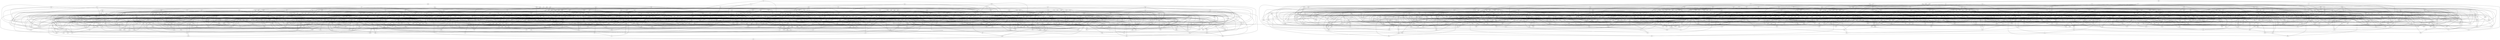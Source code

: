 graph G {
  rjq -- mkj
  rjq -- bbr
  rjq -- xrh
  rjq -- mnn
  zch -- zvf
  zch -- pnk
  zch -- bbk
  zch -- njb
  jms -- vhm
  jms -- gdp
  jms -- jxq
  jms -- tmj
  qkz -- qpl
  qkz -- rlb
  qkz -- rfv
  lnl -- knh
  lnl -- nls
  hlb -- tfj
  hlb -- qpl
  hlb -- mvk
  hlb -- bkq
  tnh -- gvl
  fdq -- xrc
  fdq -- shj
  qpm -- rsr
  vqs -- tbh
  vqs -- stv
  szl -- qlx
  szl -- pll
  ptp -- dpq
  ptp -- tln
  ptp -- mmm
  nvf -- xtg
  nvf -- qmj
  nvf -- tvr
  nvf -- hkd
  nvf -- cdv
  lfd -- pbv
  lfd -- rbs
  lfd -- nvb
  ltj -- szt
  ltj -- ckq
  ltj -- klt
  ltj -- ffn
  bzl -- ptt
  bzl -- nvr
  bfj -- mzh
  nvx -- tnk
  nvx -- cnl
  nvx -- bps
  sqr -- hqn
  sqr -- zbl
  sqr -- bzl
  sqr -- rbf
  cnl -- mgp
  grm -- dts
  grm -- bnb
  grm -- kht
  grm -- jdd
  sjv -- rbf
  rvn -- lcn
  rvn -- rfc
  hxb -- snf
  hxb -- plx
  jjr -- jln
  jjr -- lqz
  jjr -- ppl
  jjr -- sss
  mkz -- bvx
  mkz -- ccc
  bqq -- dkq
  bqq -- cjn
  bqq -- gzt
  bqq -- pgv
  bnm -- jxq
  bnm -- skm
  bnm -- bbb
  vxc -- jfc
  vxc -- zqn
  vxc -- rcz
  vxc -- pzt
  drc -- zdh
  drc -- dts
  drc -- fxj
  drc -- fxr
  drc -- cqz
  drc -- sft
  drc -- lxn
  drc -- szb
  drc -- dtd
  klk -- lpl
  klk -- glz
  skk -- rnc
  skk -- vgf
  bfh -- vlz
  bfh -- knk
  bfh -- zmp
  bfh -- fvl
  bfh -- jtn
  bfh -- cts
  fjd -- fzv
  fjd -- hgx
  fjd -- rtz
  vmk -- jlg
  vmk -- bgk
  vmk -- zbq
  qbj -- czz
  dmh -- mfn
  dmh -- lvn
  lpj -- zbx
  lpj -- sbp
  czf -- jqr
  czf -- dbg
  czf -- nbg
  cfc -- zbx
  cfc -- lpj
  cfc -- ftd
  tdp -- zgk
  tdp -- knt
  tdp -- spm
  ffh -- qhx
  ffh -- rbs
  ztk -- drm
  ztk -- kpr
  fvh -- nhb
  fvh -- vdh
  kdp -- nhs
  kdp -- lnm
  kdp -- sfd
  kdp -- kkk
  sfq -- zps
  sfq -- plq
  sfq -- hhz
  lms -- cvt
  lms -- rqh
  qzf -- mrp
  qzf -- jht
  qzf -- hjc
  prc -- cpb
  prc -- bcp
  qqk -- dts
  qqk -- gdx
  qqk -- qpg
  qqk -- bsk
  gfg -- ckk
  gfg -- hhp
  skm -- vnr
  skm -- qpg
  nhr -- glx
  nhr -- ptm
  fhp -- lrb
  fhp -- bvf
  tfk -- mnh
  tfk -- xms
  tfk -- zps
  tfk -- qhh
  mnh -- lcs
  khq -- szs
  khq -- qdj
  sgf -- dng
  gsl -- rzn
  gsl -- bkr
  gsl -- qhf
  hcf -- nvb
  rzz -- vgt
  rzz -- rfv
  rzz -- vvl
  qsd -- dxd
  qsd -- kqq
  qsd -- nch
  bqr -- mpc
  kdx -- gpc
  kdx -- bhc
  kdx -- pbv
  kdx -- bnt
  kdx -- zpq
  kdx -- qkz
  bjg -- sjv
  bjg -- dtn
  bjg -- vnr
  bjg -- kjg
  nfv -- jjl
  nfv -- kpd
  nfv -- xlj
  nfv -- csb
  dfh -- ggt
  shq -- clg
  shq -- pkr
  shq -- bxg
  zdc -- cll
  zdc -- fgz
  zdc -- vmq
  zdc -- bjl
  nzj -- nqp
  nzj -- cvb
  nzj -- crs
  nzj -- vrt
  nzj -- mjc
  qbt -- flj
  qbt -- fzg
  qbt -- xkb
  nnb -- xgn
  ddl -- czx
  ddl -- zpx
  njb -- kcv
  njb -- smm
  njb -- hck
  sgd -- llv
  sgd -- qrt
  sgd -- lkj
  sgd -- xgt
  nzm -- rfm
  nzm -- xgt
  nzm -- pcp
  kth -- zqj
  kth -- prp
  kth -- cpl
  kth -- tqv
  vfc -- rrk
  vfc -- fsd
  vfc -- bmb
  rxb -- kkm
  ftm -- lfd
  ftm -- rpk
  ftm -- prj
  ftm -- glh
  qjs -- njc
  qjs -- khq
  qjs -- ftf
  qjs -- ckr
  vjq -- cvk
  hqq -- krf
  hqq -- jng
  hqq -- frb
  hqq -- qmf
  mbs -- glq
  spl -- cxh
  spl -- fvh
  cxb -- jln
  cxb -- xds
  cxb -- rns
  cxb -- qdd
  cxb -- plr
  cph -- hcf
  kdc -- tdr
  kdc -- mfh
  kdc -- nrr
  fsd -- lvm
  fsd -- gdg
  nvj -- lhz
  nvj -- qsd
  nvj -- hcz
  nvj -- tnz
  sfz -- kzl
  sfz -- xgb
  sfz -- bbk
  sfz -- vjq
  sfz -- tfj
  sfz -- tsv
  fkt -- lgp
  fkt -- xcd
  fkt -- pjs
  nkr -- zpx
  nkr -- lnm
  drh -- dtn
  zzd -- lbc
  zzd -- skv
  zzd -- xzd
  zzd -- lgh
  zzd -- gtf
  zzd -- zgk
  rvv -- vhl
  rvv -- ljb
  mtl -- jdt
  mtl -- znn
  mtl -- qcg
  mtl -- lzm
  cth -- dkq
  // cth -- xxk
  cth -- dfs
  qhd -- fgx
  qhd -- hpn
  gdm -- jjm
  gdm -- ljz
  zqp -- xgn
  zqp -- vrt
  zqp -- pxn
  ktz -- shj
  ktz -- fxr
  kcq -- pbk
  kcq -- ffj
  kcq -- jbf
  kcq -- ctm
  cxj -- pjt
  cxj -- ksh
  cxj -- ckx
  crp -- vnc
  hzz -- fll
  hzz -- hcf
  hzz -- fds
  hzz -- qbs
  tnk -- rxk
  pcc -- nmq
  pcc -- kzp
  pcc -- lfs
  pcc -- lfj
  pcc -- mfh
  bjt -- nbb
  bjt -- fbl
  zcj -- mzh
  zcj -- pkk
  zcj -- lnl
  zcj -- ffh
  bnr -- cfc
  bnr -- glx
  bnr -- hbt
  zgk -- ckk
  zgk -- cbz
  xlc -- cjn
  xlc -- jkz
  xlc -- kxs
  mxp -- qmj
  mxp -- kgc
  hvl -- vgt
  nqp -- lvm
  nqp -- hqx
  hqr -- ktb
  jtr -- ktx
  jtr -- xbm
  rsg -- bnh
  rsg -- tnh
  rsg -- hnd
  hsj -- fpf
  hsj -- fkt
  hsj -- cjr
  hsj -- ghj
  hsj -- ktj
  frt -- hxm
  frt -- jtj
  clr -- ctx
  clr -- ssr
  clr -- sjd
  clr -- bnx
  clr -- jcc
  slf -- llg
  slf -- bzn
  slf -- bxs
  slf -- fdm
  slf -- kfk
  ptr -- ljp
  ptr -- qhg
  ptr -- cjn
  ptr -- cth
  ptr -- fdm
  rpr -- czz
  rpr -- rfc
  hzc -- rcz
  qhx -- zcn
  qhx -- czz
  sxf -- ctm
  fmj -- xvc
  gnq -- vcc
  gnq -- cps
  gnq -- nzk
  gnq -- ftx
  gzt -- mcb
  gzt -- bdr
  qnf -- pqv
  qnf -- rqd
  gbk -- zgj
  jbx -- scs
  jbx -- jph
  jbx -- mgf
  jbx -- xkl
  kkk -- ctx
  kkk -- sjq
  rkv -- fdr
  zqt -- rvh
  qgr -- xzx
  qgr -- nzm
  qgr -- fxn
  frs -- khq
  frs -- ptj
  frs -- jrv
  frs -- flx
  klt -- nkb
  klt -- bmg
  vjt -- vfc
  vjt -- rtv
  tqq -- vdj
  mgb -- qqj
  jnn -- kcr
  jnn -- sfn
  jnn -- cgc
  jnn -- lvz
  ngl -- hhl
  jdd -- mrk
  qvd -- skk
  qvd -- sdj
  qvd -- xrs
  qvd -- zdr
  jng -- rpf
  jng -- vgt
  qkn -- gjt
  qkn -- hvc
  gnh -- djj
  gnh -- mnc
  gnh -- bgg
  ftf -- klk
  ftf -- prc
  ftf -- qdb
  zrj -- znn
  zrj -- zmp
  jsl -- jcc
  jsl -- nsf
  jsl -- nsx
  jsl -- jnm
  fbh -- ksl
  fbh -- rqm
  fbh -- mjx
  fbh -- nsn
  ctv -- cfj
  ctv -- tml
  ctv -- brv
  ctv -- nbr
  ctv -- cts
  rqh -- txz
  rqh -- dkv
  rqh -- tpj
  kht -- gsz
  kht -- jxg
  kht -- rsf
  xdt -- nhk
  mpv -- mdg
  mpv -- znn
  mpv -- rkv
  gdj -- kxs
  pmm -- vqd
  pmm -- zxd
  pmm -- fdq
  pmm -- mxp
  zlq -- svt
  zlq -- vjb
  zlq -- mlp
  zlq -- csm
  mql -- htv
  mql -- ggm
  jph -- rqz
  jph -- rll
  kch -- kmx
  kch -- drm
  kch -- jtj
  kch -- lvn
  rsf -- rdd
  thk -- rxx
  thk -- hvg
  thk -- fcs
  vnz -- hmm
  vnz -- pgv
  ftd -- bzz
  pfb -- xbm
  pfb -- jlz
  pfb -- trh
  sfr -- khg
  sfr -- qhf
  cks -- lkj
  cks -- tvb
  cks -- trv
  kng -- qsm
  kng -- hxb
  kng -- ctk
  kng -- vfb
  kng -- bcd
  kng -- tvf
  bzt -- drj
  bzt -- hls
  bzt -- gvx
  sjd -- tcx
  rzn -- mcr
  rzn -- vhm
  vcp -- kmx
  vcp -- vhk
  vcp -- nvp
  vcp -- lvn
  vcp -- ltl
  lfl -- mrk
  lfl -- mlh
  lfl -- fsd
  lfl -- vqm
  lfb -- tfp
  lfb -- hxm
  lfb -- tpr
  lfb -- gdp
  hqx -- sjf
  nzk -- nbr
  nzk -- vhl
  nxq -- nbb
  vrn -- hvx
  vrn -- mbs
  pbq -- vlj
  pbq -- qqj
  szs -- pgv
  szs -- vgv
  szs -- cgq
  drg -- sxq
  drg -- zrj
  drg -- bxs
  spr -- vcb
  spr -- ztk
  lnk -- nkz
  vfh -- bvm
  vfh -- clc
  vfh -- nfj
  vfh -- lms
  lkf -- tkb
  tqp -- vqd
  tqp -- knh
  tqp -- pbp
  tqp -- lbc
  snn -- gfx
  snn -- rkd
  snn -- vxq
  sfn -- zxx
  mfj -- vpc
  mfj -- qlk
  mfj -- mcm
  hnd -- pxb
  hnd -- rfm
  hnd -- lng
  hnd -- sbz
  ghn -- scf
  vnx -- vpc
  vnx -- zmk
  tsp -- pvg
  tsp -- scf
  tsp -- ztj
  tsp -- csb
  fxz -- tqq
  fxz -- jdt
  kcs -- bdr
  prm -- mcb
  prm -- zgb
  prm -- dpn
  prm -- fmk
  prm -- zxt
  vqt -- bvm
  vqt -- bnf
  vqt -- fdq
  vqt -- vqd
  hvz -- mqf
  hvz -- qcl
  gpl -- plq
  gpl -- jnk
  gpl -- gmv
  gpl -- bgg
  fdp -- txz
  fdp -- cft
  fdp -- kht
  vrv -- cvx
  vrv -- rsg
  vrv -- sjg
  bnx -- qzf
  bnx -- dbh
  bns -- zxr
  bns -- sfp
  bns -- kkm
  bns -- jms
  hkq -- spl
  hkq -- mrq
  hkq -- mxc
  hkq -- tqt
  xss -- zsd
  xss -- pvg
  xss -- hzt
  xss -- xcd
  sbs -- jln
  sbs -- fcn
  sbs -- cft
  gkx -- lrd
  nhl -- fml
  cvc -- lxj
  bzp -- knk
  bzp -- fzg
  bzp -- tvf
  rsr -- fzr
  rsr -- spr
  ccb -- lzr
  ccb -- nsn
  xrc -- zxr
  xrc -- pmk
  fpf -- qlv
  fpf -- glz
  fpf -- vkr
  nrg -- cnb
  nrg -- ghk
  nrg -- glz
  nrg -- rnp
  nrg -- rnt
  szx -- rxk
  szx -- jgl
  szx -- fvh
  jgq -- drx
  jgq -- rll
  jgq -- zsd
  vll -- shv
  vll -- ggm
  vll -- pvn
  vll -- lnx
  kdq -- rkq
  kdq -- drh
  kdq -- zrp
  kdq -- xrh
  kdq -- mmh
  ztq -- ccc
  ztq -- jkr
  gcg -- fqq
  gcg -- bqm
  gcg -- nfz
  gcg -- mdk
  nzd -- hft
  nzd -- gxl
  nzd -- hjc
  lvk -- hqh
  lvk -- mss
  htk -- zjk
  htk -- qzx
  htk -- vqd
  htk -- fxj
  lnn -- rxf
  lnn -- bsp
  lnn -- zvp
  pmk -- mgt
  pmk -- bbm
  fxf -- tnf
  fxf -- fhp
  fxf -- vts
  fxf -- gqb
  vhl -- ztz
  vhl -- dlp
  vhl -- pgt
  jgn -- lzt
  jgn -- ckk
  jgn -- zjg
  pkg -- ztk
  pkg -- ttf
  pkg -- hpz
  pkg -- ffl
  pqs -- mvf
  pqs -- rdt
  pqs -- dmt
  pqs -- gbg
  rqm -- cpx
  lrd -- pcp
  lrd -- lbc
  lrd -- nbb
  lrd -- qft
  vkr -- lrt
  vkr -- pzb
  mrb -- gvl
  mrb -- sjf
  mrb -- gvc
  jtt -- tzh
  jtt -- jht
  jtt -- jtn
  jtt -- gxl
  vvs -- xkv
  vvs -- vgf
  vvs -- pzt
  xvf -- svn
  xvf -- rkq
  xvf -- bsk
  xvf -- rpr
  nff -- cpb
  nff -- hqh
  cxc -- mqv
  cxc -- kxc
  cxc -- drk
  cxc -- cpx
  cxc -- szq
  zgb -- lcv
  smk -- zxx
  smk -- hql
  krs -- hhc
  krs -- dzk
  krs -- hhf
  krs -- cvt
  jxf -- mrq
  jxf -- xlc
  jxf -- lnx
  jxf -- lzk
  dnp -- hfl
  dnp -- dkq
  dnp -- rll
  dnp -- znn
  dnl -- hbc
  xlb -- fdz
  jgz -- mcm
  vrc -- tmj
  vrc -- dtd
  vrc -- txz
  vrc -- trj
  ccc -- jnk
  xmm -- bqr
  xmm -- dzp
  kfr -- bfj
  kfr -- cxk
  kfr -- vts
  ltv -- sgf
  psj -- bqr
  psj -- zdj
  jcb -- rpx
  xxk -- kcr
  rgj -- clg
  rgj -- knn
  rtk -- qdr
  rtk -- ckq
  rtk -- plr
  rtk -- rxx
  ldr -- ghl
  ldr -- ldq
  ldr -- ktx
  jjl -- cjn
  jjl -- ztz
  jjl -- vjb
  xkq -- pqv
  xkq -- lfz
  xkq -- nqf
  xkq -- jnt
  dhq -- bfz
  dhq -- vjq
  dhq -- sfr
  jbf -- svp
  cxn -- cbv
  cxn -- fvt
  cxn -- krf
  tqn -- vhd
  tqn -- jbh
  tqn -- mbp
  tqn -- tfj
  tqn -- vrn
  cnb -- zng
  cnb -- xvc
  cnb -- jkm
  cnb -- sjb
  tkr -- bcv
  xbm -- hvc
  dsg -- hqx
  dsg -- pxb
  dsg -- frt
  dsg -- vlr
  ctd -- bzz
  mpr -- djj
  mpr -- hvc
  jjz -- jqs
  tgb -- rtv
  tgb -- dzt
  tgb -- gvc
  tgb -- kvn
  tgb -- blj
  tvj -- bnb
  tvj -- drh
  tvj -- mgt
  tvj -- mlh
  blc -- qkv
  blc -- zjg
  blc -- nvr
  blc -- xxx
  prj -- ffl
  prj -- lvl
  prj -- txv
  hnf -- mnh
  hnf -- fdm
  hnf -- xsj
  pzg -- drm
  dtd -- gxk
  dtd -- hcd
  rqr -- lkl
  rqr -- mms
  rqr -- btp
  ssv -- fcs
  ssv -- rfm
  frb -- lpk
  frb -- nkf
  frb -- llr
  kkr -- mzr
  kkr -- fbl
  kkr -- hzf
  kkr -- nfq
  vsb -- fxr
  vsb -- ksk
  vsb -- txs
  vsb -- nkk
  vzt -- ncv
  vzt -- tql
  vzt -- mhk
  vzt -- ldq
  vzt -- pgt
  vzt -- svt
  smm -- ngg
  smm -- zxr
  bdr -- zgj
  ddg -- hgx
  ddg -- lpl
  fvj -- zjk
  fvj -- fqk
  fvj -- xjr
  fvj -- rzn
  jsx -- nrj
  jsx -- zqt
  jsx -- qlx
  jsx -- gsf
  pnb -- jkz
  pnb -- rhb
  pnb -- vlb
  pnb -- vpz
  gtt -- plv
  dzt -- dss
  jvh -- nvp
  jvh -- fcs
  jvh -- dns
  jht -- mvz
  jht -- bsp
  fsz -- vks
  fsz -- lcz
  fsz -- jbs
  fsz -- zjk
  src -- gsz
  tfq -- pll
  xjk -- cvk
  nsf -- jtr
  nsf -- vmq
  nsf -- sbp
  lbj -- tgc
  kkd -- bxg
  tks -- vgf
  qlk -- plx
  qlk -- brv
  cgc -- htl
  cgc -- rcz
  zbq -- xch
  zbq -- fzv
  zbq -- sjd
  kcv -- rcg
  kbh -- qnp
  kbh -- vjg
  kbh -- mzg
  kbh -- srl
  bff -- rgp
  bff -- gvl
  bff -- qzd
  bff -- hrh
  bhg -- nbb
  xdv -- sfd
  xdv -- rrv
  xdv -- cnl
  xdv -- rhb
  xdv -- hfl
  xtp -- csn
  xtp -- hft
  xtp -- lcv
  pcz -- mpj
  pcz -- tcd
  cpl -- nps
  cpl -- zmn
  jhg -- vdj
  qmj -- gkq
  qmj -- nls
  dss -- dmv
  pff -- fjr
  pff -- qcl
  pff -- tdx
  pff -- kxz
  fvl -- sfd
  fvl -- ffr
  fvl -- vxr
  hcz -- fvp
  hcz -- cdt
  hcz -- zcc
  hcz -- ffn
  hcz -- qmb
  ktj -- njc
  ktj -- dbb
  ktj -- jgz
  ktj -- djj
  ktj -- snf
  fxj -- rsg
  fxj -- zlv
  sgx -- kvh
  sgx -- fcn
  rnq -- mph
  rnq -- hzc
  bhn -- qsk
  bhn -- bgk
  bhn -- nrk
  bhn -- ltm
  ttl -- lcs
  ttl -- qbt
  ttl -- bcp
  ttl -- xvs
  hsm -- xlb
  hsm -- rpf
  hsm -- ztt
  hsm -- gtt
  hsm -- kdq
  fsb -- fvb
  fsb -- ghf
  fsb -- rsf
  fsb -- pbp
  fsb -- mpj
  fsb -- nls
  xhg -- qrc
  xhg -- rxk
  xhg -- jhj
  kxq -- clz
  kxq -- rxf
  rmc -- qnh
  rmc -- hsn
  rmc -- xch
  rmc -- bgg
  dts -- qmz
  dts -- qpm
  fsg -- cll
  kxb -- zbz
  kct -- hhd
  kct -- jmg
  kct -- zrj
  kct -- shl
  tnz -- ksg
  tnz -- lrb
  tnz -- rml
  mnn -- bbm
  mnn -- cvk
  shf -- mqf
  shf -- hvb
  shf -- cxn
  fdr -- jnk
  fdr -- nrj
  fdr -- fvn
  gdp -- cks
  gdp -- vpf
  cvb -- ghf
  cvb -- gdn
  cvb -- hjd
  spm -- bvt
  stz -- jjz
  sbp -- plx
  zdf -- vnc
  zdf -- tpj
  ljz -- jlx
  lmz -- vhh
  lmz -- tqt
  lmz -- scf
  lmz -- crf
  csq -- sgd
  csq -- crp
  csq -- mbs
  vhc -- dtr
  vhc -- ggx
  // zdj -- nvt
  zdj -- ffr
  zdj -- sxq
  zdj -- ftx
  zdj -- lvk
  ghl -- lsd
  zzb -- flj
  zzb -- jgq
  zzb -- prf
  llq -- kxc
  llq -- jlx
  llq -- jch
  fdc -- fmj
  fdc -- sjn
  fdc -- ptl
  fdc -- hdq
  ssr -- hgx
  ssr -- btp
  ssr -- qhg
  fqq -- tnz
  fqq -- pds
  fqq -- hvr
  zpq -- jgm
  zpq -- nfj
  zpq -- fzr
  pzv -- kfp
  pzv -- smx
  pzv -- mcb
  xlt -- zcv
  xlt -- zcj
  xlt -- dxd
  xlt -- dss
  mrq -- bps
  mrq -- qhg
  mrq -- qgs
  ckr -- rll
  xcd -- ptj
  bfx -- smh
  bfx -- fqz
  bfx -- zdp
  lsd -- ctd
  nbc -- gdg
  nbc -- spm
  qlp -- vlj
  qlp -- zhp
  qlp -- msz
  qdj -- cjn
  qdj -- qsz
  gpd -- gmv
  gpd -- tgh
  gpd -- mnh
  gpd -- pqj
  gpd -- lnm
  qxt -- ptj
  qxt -- vlz
  qxt -- fgz
  qxt -- rkv
  mcs -- skv
  mcs -- tvr
  mcs -- bsk
  mcs -- rxn
  ffc -- rxd
  ffc -- xlb
  ffc -- kvc
  ffc -- shj
  ffc -- dts
  mkj -- vht
  mkj -- pzg
  mkj -- vhd
  mkj -- xjk
  tvr -- ksg
  tvr -- ffz
  lkl -- jdt
  jnt -- szq
  pkk -- thk
  pkk -- jdd
  pkk -- nmf
  pkk -- xgt
  cvx -- tld
  cvx -- zqn
  qtj -- vrx
  qtj -- sns
  qtj -- zxm
  qtj -- mxr
  lcz -- stz
  xkj -- bnx
  xkj -- gdj
  xkj -- sjl
  xkj -- kkd
  scd -- crl
  scd -- ggx
  scd -- ctl
  png -- xjf
  png -- bsk
  png -- dgx
  png -- hsf
  srv -- fgx
  srv -- xpp
  srv -- rhb
  scz -- hpn
  bmd -- bnh
  bmd -- jxg
  mpc -- ccc
  mpc -- bzz
  mpc -- nhk
  grx -- kkd
  grx -- mss
  grx -- jph
  lxk -- rfb
  lxk -- mfh
  lxk -- cvc
  lxk -- hvl
  lxk -- phg
  lxk -- stz
  nvr -- szd
  nvr -- qdr
  nvr -- cbv
  zqn -- qft
  fnd -- hjd
  fnd -- gsd
  fnd -- tld
  mjb -- pbp
  mjb -- xzd
  hls -- bkb
  hls -- mrq
  hls -- nsn
  zhk -- pkn
  zhk -- qpm
  zhk -- rfm
  zhk -- pjt
  pjb -- xsj
  pjb -- vlb
  pjb -- rsk
  jgl -- ddg
  fcs -- fvt
  mdc -- pkr
  mdc -- zhp
  vfv -- nls
  vfv -- dsh
  vfv -- hhc
  vfv -- nvb
  ghk -- tcx
  mxx -- hrh
  mxx -- xkv
  mxx -- sdr
  mxx -- bnt
  bqm -- tvb
  jkr -- fmk
  tdx -- xjf
  tdx -- zbl
  clc -- ktz
  clc -- lnv
  clc -- xqt
  hql -- xjt
  dch -- hhz
  dch -- sqd
  gdx -- rjr
  gdx -- dhd
  cbv -- fdz
  pmx -- qsk
  pmx -- srl
  nmf -- vfc
  nmf -- lnv
  gls -- jlx
  gls -- lvp
  gls -- pgv
  gls -- ldq
  gls -- fmj
  gls -- qzf
  nrj -- mnc
  nrj -- zhn
  nrj -- tpq
  dsb -- xgs
  dsb -- gjh
  dsb -- znq
  bvf -- vgt
  pgp -- rsk
  dbb -- ptj
  dbb -- flj
  bcv -- tln
  mvf -- vgv
  mvf -- brv
  gsz -- ghf
  lzb -- mzg
  lzb -- zpx
  qnh -- ddq
  sjl -- dhb
  sjl -- vdj
  vbn -- zqv
  vbn -- rmx
  vbn -- rpq
  vbn -- hps
  vbn -- tqq
  lvj -- ldr
  lvj -- xdt
  lvj -- xkd
  lvj -- lzb
  sxc -- bvf
  sxc -- ffl
  sxc -- vcb
  sxc -- vrn
  sxc -- kxz
  kxs -- bzz
  kxs -- hqr
  drj -- jhx
  drj -- xkd
  drj -- bdr
  krz -- xkb
  krz -- tbh
  krz -- vmq
  krz -- ghn
  krz -- gdm
  bkn -- xpg
  bkn -- hcf
  bkn -- mzr
  bkn -- rnc
  ffj -- pjk
  ffj -- pqv
  ffj -- tpq
  skx -- nfz
  skx -- vgf
  skx -- fhk
  jrg -- zth
  jrg -- xkb
  qlv -- jlv
  qlv -- prp
  qlv -- tqv
  cgq -- srl
  trb -- nzk
  trb -- mdc
  trb -- nsm
  trb -- clx
  qzr -- vxq
  qzr -- dph
  qzr -- zdf
  qzr -- tjv
  pjs -- ggm
  pjs -- lkf
  pjs -- ghl
  pjs -- jch
  pjs -- ggt
  shs -- gvl
  dnz -- srx
  dnz -- ghf
  dnz -- cpj
  dnz -- knh
  bmr -- mzh
  bmr -- bmg
  bmr -- nxq
  nfj -- mvd
  mqd -- fxr
  mqd -- bmg
  mqd -- zqh
  dfr -- rnq
  dfr -- zpq
  dfr -- hvg
  dfr -- blm
  nrk -- pll
  jdm -- kvn
  jdm -- srx
  jdm -- lgt
  jdm -- tpr
  spb -- xlq
  spb -- bmd
  vqq -- rzz
  vqq -- jvh
  vqq -- nmq
  vqq -- pds
  sbm -- mnb
  sbm -- zpv
  vqm -- lxq
  vqm -- skk
  vqm -- nfq
  vnm -- tml
  vnm -- llc
  vnm -- rgj
  tmr -- ktz
  tmr -- mkc
  tmr -- ztk
  tmr -- bcv
  fhs -- ttq
  fhs -- qdr
  fhs -- nmf
  hpz -- sps
  hpz -- fdz
  cvt -- gvz
  cvt -- tks
  cvt -- jln
  vbx -- rdd
  vbx -- sdj
  vbx -- qkv
  kdj -- mnn
  kdj -- jtj
  kdj -- cvk
  rlf -- jxz
  rlf -- spm
  lgb -- bfz
  lgb -- tcd
  lgb -- dkv
  plr -- lbv
  plr -- xzd
  dbc -- pps
  dbc -- jrr
  dbc -- ckr
  dbc -- szl
  cbl -- ncv
  cgr -- mxc
  cgr -- hcj
  cgr -- skf
  cgr -- xzv
  fzf -- mvz
  fzf -- flc
  qjd -- pzb
  qjd -- llc
  qjd -- pgj
  qjd -- vlb
  hpl -- vrv
  hpl -- dmh
  hpl -- skk
  hpl -- nbc
  lqs -- lfz
  lqs -- jvk
  lqs -- gjt
  lqs -- tfq
  lqs -- bfr
  gbj -- dhq
  gbj -- ztt
  gbj -- xpg
  gbj -- nqp
  gbj -- jpq
  gbj -- zzk
  gbj -- lvz
  jrk -- qls
  jrk -- xkv
  jrk -- txs
  jrk -- lzt
  jkp -- fzv
  jkp -- kcx
  jkp -- fhg
  jkp -- lkl
  jkp -- mqq
  mmv -- gfb
  mmv -- nff
  mmv -- nhs
  mmv -- bxg
  kpf -- zdr
  kpf -- ksg
  kpf -- mkm
  kpf -- ntx
  cpb -- spz
  cps -- plx
  cps -- pzb
  cps -- zps
  rgp -- pmk
  rgp -- lrb
  rgp -- rpn
  rgp -- jgn
  tkd -- hbc
  tkd -- jlx
  tkd -- fzg
  tkd -- xhg
  xtb -- gdg
  xtb -- hjn
  xtb -- rsr
  hjt -- rgh
  hjt -- scd
  hjt -- pds
  qkf -- hfr
  qkf -- kfk
  qkf -- kxb
  qkf -- zgb
  bmh -- jpq
  bmh -- cgc
  bmh -- ktz
  bmh -- ngp
  tgn -- nzd
  tgn -- hdn
  tgn -- rgj
  hhk -- xrc
  hhk -- src
  hhk -- szt
  xnx -- dhb
  xnx -- jsx
  xnx -- hqd
  xnx -- htx
  nhk -- dhb
  fqk -- ztt
  fqk -- csq
  fqk -- kmf
  bbb -- tld
  bbb -- qfs
  bbb -- rpf
  vzn -- pff
  vzn -- qzk
  vzn -- dhq
  vzn -- dzk
  cxt -- mfn
  cxt -- hsf
  cxt -- tpn
  cxt -- rpn
  zkx -- bhg
  zkx -- pbv
  zkx -- pcz
  zkx -- pmm
  pvx -- hfk
  pvx -- kmd
  pvx -- lfl
  pvx -- hrh
  pvx -- rmr
  grc -- cgx
  grc -- pgt
  grc -- jcb
  grc -- cfj
  mkm -- hcz
  mkm -- sgx
  mkm -- bxp
  qkg -- sjq
  qkg -- lpl
  qkg -- jjm
  qkg -- gfj
  ddp -- vhj
  ddp -- xtb
  ddp -- nbc
  ddp -- mbs
  plh -- dpn
  cdv -- pcz
  ffz -- dsh
  hcb -- ffl
  hcb -- rkd
  hcb -- fhs
  hcb -- krf
  qnm -- lnf
  qnm -- blz
  qnm -- ckr
  hkl -- smk
  hkl -- pbv
  hkl -- rkd
  hkl -- ngc
  ksg -- src
  hhl -- kxs
  kmf -- rfc
  kmf -- dxd
  vhj -- bfz
  vhj -- qdd
  vhj -- bzr
  sns -- gnc
  sns -- tzh
  sns -- bkb
  hbs -- xjf
  hbs -- zdr
  hbs -- xxp
  kgc -- zrp
  kgc -- cdp
  kgc -- djb
  kgc -- pcp
  drk -- mcb
  hdn -- gmv
  hdn -- fft
  xgb -- jln
  xgb -- gqd
  lvz -- cvx
  lvz -- bnb
  xdp -- skx
  xdp -- sdj
  xdp -- rxb
  xlq -- rrk
  xlq -- zdr
  xlq -- cpj
  trt -- btn
  trt -- pfn
  trt -- srl
  trt -- cnl
  czx -- ctm
  czx -- xkd
  czx -- vqs
  gbs -- zxr
  gbs -- sdr
  gbs -- rbf
  fzr -- pbp
  fzr -- pcp
  ttd -- mgt
  tbt -- nzm
  tbt -- qkv
  tbt -- jdd
  qfz -- rsl
  qfz -- jgl
  qfz -- dqv
  qfz -- jbk
  knh -- lbj
  bjh -- xvg
  bjh -- jxh
  bjh -- jsp
  bjh -- gfq
  bjh -- xkt
  zjr -- lnk
  zjr -- ksl
  zjr -- zpx
  lnx -- xch
  lnx -- vlj
  znq -- pdz
  znq -- lng
  sbz -- rxn
  qmz -- pzt
  bmg -- mmm
  lql -- zvp
  lql -- zsd
  lql -- zmk
  lql -- jbk
  llg -- fqz
  llg -- ffr
  rsl -- hpn
  rsl -- hnn
  qpl -- gvc
  qpl -- rfv
  zjh -- pbd
  zjh -- cgx
  zjh -- psq
  zjh -- hqd
  zjh -- vpz
  dpn -- lcv
  xcq -- pfb
  xcq -- xmq
  xcq -- flj
  dfs -- ftd
  dfs -- brv
  dfs -- ghk
  fhx -- hcj
  fhx -- mzg
  fhx -- jsp
  qqt -- mkc
  qqt -- ptq
  qqt -- xxp
  qqt -- dtr
  qqt -- xjt
  qqt -- ndn
  mxs -- ktb
  mxs -- gnv
  mxs -- rqm
  mxs -- nkz
  vhk -- qpg
  vhk -- dph
  vhk -- sbg
  vhk -- hzc
  fcm -- prj
  fcm -- hsb
  fcm -- hql
  fcm -- xvk
  rpk -- vlr
  rpk -- jpq
  rpk -- bnh
  pps -- mgp
  pps -- rll
  pps -- drx
  cfj -- tgn
  cfj -- ngl
  qqr -- drg
  qqr -- pbq
  nsl -- ftf
  nsl -- zng
  nsl -- jtr
  sdr -- fvt
  hpj -- shq
  hpj -- jhg
  ndx -- mss
  ndx -- hmm
  ndx -- vjb
  ndx -- hcj
  cvz -- lzm
  cvz -- cpl
  cvz -- mdc
  slm -- qqr
  slm -- drx
  slm -- mql
  slm -- lgz
  slm -- nbr
  gzn -- xzd
  gzn -- dss
  gzn -- mjb
  gzn -- nqh
  pnk -- vfn
  pnk -- ptt
  pnk -- xzg
  bch -- sbm
  bch -- bjk
  bch -- nvx
  svp -- nsm
  svp -- xlj
  svp -- xkd
  ppc -- qnd
  ppc -- kpr
  ppc -- npt
  ppc -- kxz
  gfq -- rxk
  gfq -- ktb
  gfq -- fjd
  rjj -- djb
  rjj -- gjh
  rjj -- lvl
  rjj -- txv
  prd -- plh
  prd -- tcl
  slc -- kdj
  slc -- vgf
  slc -- crl
  slc -- phg
  knn -- gsf
  sps -- hcf
  sps -- mvd
  gtx -- psj
  gtx -- ncv
  gtx -- rhm
  gtx -- lzm
  gtx -- dlp
  pls -- shq
  pls -- mqq
  pls -- gdj
  pls -- xmm
  vlz -- bcp
  xml -- qhx
  xml -- tfp
  xml -- vdq
  xml -- cbz
  fqz -- xmq
  fqz -- stl
  lng -- xxp
  bhc -- vks
  bhc -- sbg
  hqn -- jbs
  hqn -- rhn
  hqn -- skk
  jls -- fzt
  jls -- zrt
  jls -- gxk
  jls -- ttq
  xvl -- pqm
  xvl -- jsp
  xvl -- tnb
  mfk -- phn
  mfk -- xms
  vmr -- fml
  vmr -- sch
  vmr -- ttd
  vmr -- xrh
  vmr -- lpk
  lgq -- hmm
  lgq -- hnn
  lgq -- zhn
  lgq -- mms
  rhq -- ddg
  rhq -- jbf
  rhq -- tfq
  rhq -- tcl
  mxm -- spz
  mxm -- kbl
  mxm -- fhx
  mxm -- jhj
  mxm -- hmm
  gnv -- sqt
  gnv -- jbk
  vlf -- bmb
  vlf -- dzk
  vlf -- qmb
  bkb -- hcj
  bkb -- hfl
  slp -- bvf
  slp -- bfz
  slp -- fsr
  slp -- xxk
  slp -- xjk
  kvn -- hkd
  xln -- xvc
  bxs -- mss
  xgk -- dmg
  xgk -- xvk
  xgk -- ptt
  xgk -- jxz
  kqk -- tpm
  kqk -- zxk
  kqk -- mpj
  kqk -- dxd
  hkd -- jgx
  hkd -- pdz
  cqn -- rqh
  cqn -- bkr
  cqn -- zhv
  cqn -- gsl
  gdf -- lpk
  gdf -- tdp
  gdf -- tln
  gdf -- nbb
  bsk -- lxq
  cxr -- bhg
  cxr -- tgc
  cxr -- ggx
  cxr -- dqg
  snc -- msz
  snc -- qlk
  snc -- xvg
  hvc -- qsz
  tjv -- stz
  tjv -- hvr
  tnb -- pbq
  nrp -- znq
  nrp -- spb
  frr -- zgj
  frr -- scz
  frr -- nkr
  frr -- tbh
  kzl -- hql
  kzl -- fll
  cjn -- xms
  cjn -- hbt
  tkl -- tzd
  tkl -- xjs
  tkl -- pfb
  tkl -- jcb
  ffr -- jrg
  xgs -- ctl
  tzh -- ldg
  xkl -- xnz
  xkl -- mhk
  xkl -- cxh
  lnf -- vhh
  lnf -- kxc
  lnf -- dzr
  flc -- clz
  flc -- scf
  phz -- hxm
  phz -- cxb
  phz -- mqd
  phz -- kcv
  phz -- krg
  nzz -- plq
  pxn -- xgn
  hfk -- hkd
  hfk -- scd
  hfk -- ngp
  vht -- vnc
  vht -- vlr
  jvk -- hpj
  jvk -- zng
  jvk -- cxh
  rtx -- jbf
  rtx -- ljb
  rtx -- drk
  rtx -- lnn
  rtx -- tcl
  jgx -- vvl
  jgx -- cft
  jgx -- blj
  pmf -- dzp
  pmf -- ddq
  pmf -- ngl
  pmf -- fzf
  mph -- lbv
  mph -- sfn
  mph -- ckx
  dkv -- rcg
  dkv -- qdd
  gjh -- sjf
  gjh -- qcl
  rpq -- dqv
  rpq -- zmn
  rpq -- qnf
  rpq -- cxm
  rpq -- pvn
  ksk -- dkf
  ksk -- hpz
  ksk -- bzr
  ksk -- tfp
  ksk -- qzd
  pgj -- fxz
  gpc -- jng
  gpc -- mrk
  gpc -- qgr
  drs -- njx
  drs -- vlj
  drs -- tnb
  drs -- xzv
  jgm -- glq
  jgm -- bvt
  hqm -- hhd
  hqm -- rdc
  chf -- vts
  chf -- mzr
  chf -- sbz
  chf -- pds
  shl -- ddl
  shl -- prd
  rnp -- zvp
  mps -- fdp
  mps -- mvt
  mps -- nkb
  mps -- gvt
  qpg -- jrq
  qsq -- skx
  qsq -- cvt
  qsq -- jxq
  snf -- crf
  snf -- hzk
  zbd -- skv
  stm -- jkz
  stm -- ldg
  stm -- lcs
  pzq -- sxf
  pzq -- mpr
  pzq -- zps
  pzq -- njx
  bkq -- tnf
  bkq -- cpj
  vhh -- lgp
  nmq -- qcl
  nmq -- tmj
  scs -- ggt
  scs -- nhr
  crk -- rsp
  crk -- kss
  crk -- rqm
  crk -- sfq
  zpd -- cjr
  zpd -- bsp
  zpd -- tkb
  zpd -- qsz
  zdh -- xlq
  zdh -- nch
  fll -- ghh
  fll -- xds
  kbd -- jqr
  kbd -- vgv
  kbd -- bqq
  kbd -- mgb
  kbd -- mql
  dqg -- rfv
  dqg -- nft
  dqg -- mvd
  dqg -- mlh
  dqg -- dmg
  sxh -- nnb
  sxh -- lvn
  sxh -- xds
  sxh -- vqm
  qrc -- bzp
  qrc -- knn
  qrc -- nsn
  qrc -- mpv
  jzm -- ljz
  jzm -- zpd
  jzm -- trh
  jzm -- zmk
  kmx -- kkm
  kmx -- blj
  xjr -- ltv
  sqd -- zvp
  sqd -- jrg
  bxp -- kmf
  bxp -- hrh
  bxp -- htk
  mms -- qhd
  mms -- jgz
  mms -- nsd
  mms -- shl
  dmt -- sdn
  dmt -- hbc
  dmt -- qsz
  qcz -- shq
  qcz -- ftd
  qcz -- flc
  qcz -- mvz
  lfs -- dzt
  zsm -- dkk
  zsm -- cqz
  zsm -- fvb
  zsm -- qmf
  zcv -- ctl
  zcv -- zbd
  zcv -- ktk
  nkb -- mdb
  dph -- cbz
  dph -- lkj
  dph -- dmv
  dph -- fzt
  hrh -- tpr
  zlv -- lbv
  zlv -- brb
  zlv -- ktk
  rjl -- fvt
  rjl -- kvh
  rjl -- llv
  kbl -- snb
  kbl -- rqz
  fln -- rpx
  fln -- fvn
  fln -- nqt
  fln -- csm
  hzk -- nqf
  cmk -- cbl
  cmk -- nxv
  cmk -- xbm
  cmk -- mrq
  cmk -- mrp
  cmk -- cll
  cmk -- qlx
  shv -- kcx
  nrr -- kmx
  gzc -- mqv
  gzc -- rsb
  gzc -- cjn
  glz -- qcz
  glz -- snf
  rhz -- stl
  rhz -- xmq
  rhz -- sqt
  bsp -- sqt
  dzk -- lbj
  dzk -- gkx
  cvj -- jhg
  cvj -- dhb
  cvj -- mkz
  cvj -- rqz
  cvj -- lzm
  qls -- fvt
  qls -- cbz
  qls -- shf
  jdg -- ksd
  jdg -- qft
  jdg -- sjv
  jdg -- ckq
  jdg -- zdf
  jzf -- lbj
  jzf -- tdx
  jzf -- rvn
  jzf -- lrd
  jzf -- qmf
  jzf -- qfs
  jzf -- zjk
  cgm -- vdq
  cgm -- fhk
  cgm -- llv
  kjg -- ctl
  kjg -- cpj
  kjg -- nfj
  msd -- vnr
  msd -- blj
  msd -- rcg
  msd -- gfg
  hfx -- qjv
  hfx -- gdn
  hfx -- gmx
  hfx -- zqh
  hfx -- lrb
  hfx -- rjr
  hfx -- hvz
  jhx -- jjm
  jhx -- mzg
  gbg -- flc
  gbg -- knn
  fsr -- fgn
  fsr -- kzp
  vfn -- dng
  nbr -- cpx
  knd -- rpx
  knd -- hbc
  knd -- fft
  qmf -- txv
  tdr -- tgc
  tdr -- cvc
  ksl -- nrk
  ksl -- hzk
  lvm -- mmh
  bnz -- sbm
  bnz -- rll
  bnz -- pxv
  bnz -- kkk
  ftx -- lpl
  ftx -- hhd
  vbq -- sdn
  vbq -- tml
  tpx -- ghl
  tpx -- jdt
  tpx -- trh
  rmx -- tqt
  blm -- gdg
  blm -- ttd
  tdv -- pqj
  tdv -- fhg
  tdv -- gbg
  tdv -- tml
  qsm -- ltt
  qsm -- nrk
  gjt -- znn
  gxk -- pjt
  gxk -- cgc
  xbk -- fjd
  xbk -- hgx
  xbk -- nkj
  xbk -- fhg
  bps -- vdj
  tql -- jlz
  tql -- qhd
  tql -- lpj
  lkj -- rxn
  zml -- sss
  zml -- sdr
  zml -- ksg
  zml -- fcm
  zml -- trj
  fzg -- drx
  fzg -- ljb
  qgf -- zqv
  qgf -- mqq
  qgf -- ktj
  qgf -- qcg
  fhc -- ngg
  fhc -- qhf
  fhc -- mdb
  fhc -- bjt
  fhc -- bvt
  fhc -- tkr
  fhc -- ltv
  qbs -- shj
  qbs -- spm
  qbs -- vdq
  shj -- hsb
  gcz -- hsb
  rpx -- clg
  rpx -- lcs
  txz -- xkv
  txz -- dxd
  rdt -- fhg
  rdt -- gmv
  rdt -- bxg
  dlp -- ztj
  khg -- rhn
  khg -- mvt
  djl -- clg
  jxn -- jvh
  jxn -- rpr
  jxn -- nbn
  jxn -- lfs
  jxn -- rbs
  ggt -- vlj
  xzv -- xvs
  xzv -- cpc
  gcl -- zgb
  gcl -- mrp
  gcl -- rgq
  bcz -- rmx
  bcz -- shx
  bcz -- nzd
  bcz -- rnp
  bcz -- stm
  bcz -- czf
  mmm -- bvm
  mmm -- ktk
  tkb -- psq
  tkb -- zmp
  pbh -- fvp
  pbh -- lms
  pbh -- cxk
  pbh -- fvt
  pbh -- lgb
  prf -- hqm
  prf -- sjd
  prf -- njc
  fzv -- tbh
  xrs -- vhm
  xrs -- txs
  xrs -- pzt
  xrs -- bbr
  xrs -- fvp
  djj -- vxr
  jch -- zth
  jch -- cpx
  ppz -- kss
  ppz -- nhs
  ppz -- nhr
  ppz -- nfd
  svh -- rqz
  svh -- xch
  svh -- tbh
  svh -- zbz
  svh -- nsl
  svh -- xkj
  qvb -- dtn
  qvb -- hql
  qvb -- fvb
  qvb -- dmh
  psq -- srl
  psq -- pgp
  kks -- skx
  kks -- ggx
  kks -- hzf
  btp -- zbx
  btp -- lxp
  qzk -- gvz
  qzk -- gsd
  dpj -- kpr
  dpj -- gsz
  drx -- nzz
  jlx -- zdp
  klc -- rvh
  klc -- rrv
  klc -- smx
  klc -- pcx
  rhm -- tml
  mmg -- dbb
  mmg -- dpn
  mmg -- ptj
  mmg -- gnh
  kqq -- ltl
  kqq -- plv
  kqq -- xjk
  sjx -- xxk
  sjx -- nfz
  sjx -- rcz
  sjx -- fsr
  fgz -- csn
  fgz -- nps
  gvc -- qmb
  ntx -- qsq
  ntx -- sjf
  ntx -- bzr
  nbn -- tdx
  nbn -- jrq
  nbn -- nrp
  jbk -- stl
  lmp -- hcf
  lmp -- pjt
  lmp -- dkk
  kjp -- vdq
  kjp -- tpr
  kjp -- lmx
  kjp -- xjr
  kjp -- tpm
  jlv -- gnv
  dkf -- zjg
  dkf -- xxp
  rdd -- pdz
  mxl -- jts
  mxl -- ppz
  mxl -- vmk
  rxx -- tmj
  fft -- xmq
  bhb -- mrk
  bhb -- ksh
  bhb -- xqt
  bhb -- mvr
  zpv -- snb
  zpv -- nff
  ctx -- qqj
  ctx -- ghk
  zps -- tnb
  kzp -- vhc
  xpp -- nps
  ltm -- xcd
  ltm -- gxl
  ltm -- dfh
  rsp -- lkf
  rsp -- btn
  rsp -- bzz
  htv -- pll
  mlq -- xzg
  mlq -- tvr
  mlq -- zbd
  mlq -- cgm
  mlq -- cvt
  kxt -- dxd
  kxt -- tph
  kxt -- lnl
  kxt -- ffz
  xxx -- xlb
  xxx -- bnh
  qjc -- zps
  qjc -- tzf
  qjc -- khq
  qjc -- fhx
  qjc -- tvf
  skf -- sjb
  skf -- pgj
  skf -- kxq
  pvn -- qkn
  pvn -- dqv
  kmr -- shs
  kmr -- lbc
  kmr -- vht
  kmr -- dnz
  ngp -- ffn
  ngp -- rpn
  hhp -- tpm
  hhp -- hkd
  hhp -- ckq
  csn -- pjk
  xjf -- qhf
  xjf -- ckx
  vct -- tkr
  vct -- xhm
  vct -- dpq
  vct -- sps
  jrv -- jlv
  jrv -- sjd
  jrv -- nhk
  jrv -- jkr
  kfp -- ktb
  kfp -- bjl
  xzx -- qcl
  xzx -- sdj
  xzx -- sft
  rgq -- htv
  rgq -- lmn
  rgq -- mgf
  pbk -- xvc
  pbk -- jtn
  pbk -- ljp
  pbk -- cgq
  mgh -- zhs
  mgh -- gdn
  mgh -- lfj
  rmr -- rnq
  rmr -- qmb
  vxr -- zbz
  vxr -- bdr
  zdp -- cpc
  vjb -- pkr
  gmx -- qzd
  gmx -- czz
  hqd -- kzx
  csb -- gdj
  csb -- rqd
  csb -- qsk
  csb -- qql
  lnv -- xtg
  ntl -- lmx
  ntl -- mvd
  ntl -- ssv
  ntl -- plr
  jqr -- rdc
  jqr -- jnk
  rlk -- zdh
  rlk -- lpk
  rlk -- glq
  rlk -- hjt
  csm -- klk
  csm -- jqr
  csm -- knk
  qdb -- nkj
  krg -- cvc
  krg -- zbd
  lsg -- dtl
  lsg -- crf
  lsg -- sfd
  lsg -- ppz
  zzr -- ktx
  zzr -- rhm
  zzr -- xpp
  zzr -- mgp
  fzt -- pxn
  cxk -- bxm
  crs -- htl
  crs -- fvt
  crs -- vfc
  ndp -- flj
  ndp -- sqd
  ndp -- rqz
  ndp -- sdn
  jmp -- lxp
  jmp -- hbt
  jmp -- htv
  jmp -- ctk
  jmp -- jkr
  nkf -- ptq
  nkf -- fcn
  cjr -- jlv
  cjr -- lzb
  cjr -- dnl
  trj -- kcr
  mqf -- rxn
  mqf -- hvr
  ktk -- xhm
  mzg -- xln
  mzg -- smx
  mzg -- bbm
  vdh -- kzx
  vdh -- vqs
  vdh -- jjm
  vdh -- fsg
  llj -- bgt
  llj -- fvh
  llj -- pll
  llj -- kcs
  llj -- gzc
  nhs -- xlj
  nhs -- jrr
  gmg -- djl
  gmg -- mnh
  gmg -- dch
  bgj -- mbp
  bgj -- gmx
  zzk -- lgt
  zzk -- bzr
  zzk -- jrq
  zzk -- cxj
  mzh -- xhm
  mzh -- xjr
  pds -- rxn
  lxq -- kcr
  lxq -- bzr
  lxq -- xjt
  xnz -- jlg
  xnz -- sjq
  xnz -- djl
  glq -- hcd
  kdf -- sjb
  kdf -- rcv
  kdf -- ztj
  kdf -- rvh
  kdf -- nzc
  ppf -- clb
  ppf -- gvc
  ppf -- gbv
  ppf -- vzn
  ppf -- vrv
  flx -- rvv
  flx -- nlx
  flx -- ddl
  lfj -- mcr
  lfj -- rfm
  ksh -- gvz
  ksh -- dng
  fpt -- mhk
  fpt -- lkf
  fpt -- scf
  fpt -- hhs
  fpt -- gjt
  nvp -- lbv
  nvp -- fdz
  dgb -- rsb
  dgb -- kpd
  dgb -- mnc
  dgb -- xvl
  nqj -- kdj
  nqj -- llr
  nqj -- cxk
  nqj -- shs
  fvn -- mvf
  fvn -- djl
  njx -- ghk
  ztt -- mkj
  ngg -- sdj
  ngg -- tpj
  tpn -- lrd
  tpn -- zcn
  tpn -- mpj
  dsh -- dhd
  nxn -- dpl
  nxn -- scs
  nxn -- gnv
  nxn -- lnk
  hdq -- smh
  hdq -- nqt
  hdq -- dlp
  hdq -- mpr
  tzf -- mfk
  tzf -- mkz
  tzf -- mpr
  qhh -- mjx
  qgs -- sjb
  qgs -- rxk
  qgs -- sqt
  cgx -- jnm
  cgx -- hpj
  cgx -- rhz
  cgx -- fft
  hzl -- pxv
  hzl -- bcd
  hzl -- bhn
  hzl -- rqr
  fxn -- dsg
  fxn -- bjt
  fxn -- lcz
  fxn -- srx
  xgt -- jfc
  bgk -- sjd
  bgk -- qsk
  bpv -- nch
  bpv -- kmf
  bpv -- lgt
  sjn -- jjd
  sjn -- hfr
  sjn -- qcg
  clb -- rlf
  clb -- dkh
  clb -- pzg
  dmm -- rjr
  dmm -- lkj
  dmm -- hzf
  dxb -- snb
  dxb -- vvf
  dxb -- clx
  mbp -- qbj
  xsf -- hft
  xsf -- gcl
  xsf -- xcq
  xsf -- zhp
  xhm -- rrk
  dgz -- xgb
  dgz -- fhs
  dgz -- gvc
  dgz -- rbf
  dgz -- nqh
  fml -- qdd
  fml -- sgf
  nfd -- kpd
  nfd -- ddq
  nfd -- kxb
  trz -- prp
  trz -- pgp
  trz -- zgj
  trz -- fvn
  dzp -- stl
  hvx -- hvl
  hvx -- llv
  kpt -- fzf
  kpt -- pbk
  kpt -- xrp
  jqj -- chf
  jqj -- fxr
  jqj -- tpm
  jqj -- glh
  vcb -- sbz
  vcb -- kzh
  vcb -- ksd
  jmg -- vjb
  jmg -- ggm
  jmg -- mqv
  vcc -- crf
  vcc -- sxq
  vcc -- knd
  vcc -- zmp
  nkc -- mjc
  nkc -- rlf
  nkc -- gqd
  xjs -- jjm
  xjs -- kbl
  xjs -- trz
  sfd -- jrr
  sfd -- jjk
  zbz -- tpq
  xlj -- clz
  lfz -- mql
  lfz -- scz
  lfz -- rdc
  knt -- qnd
  knt -- nch
  knt -- rxb
  knt -- qpm
  xvc -- zth
  hzt -- vhh
  hzt -- bcd
  vjg -- dfc
  vjg -- tgh
  vjg -- jnt
  jfd -- ctk
  jfd -- prm
  jfd -- kzx
  vmq -- rgq
  vmq -- btn
  gts -- qxg
  gts -- qhh
  gts -- flj
  gts -- jkm
  xdz -- nzz
  xdz -- blz
  xdz -- xvs
  xdz -- mnh
  zzl -- znb
  zzl -- cph
  zzl -- mph
  zzl -- dsb
  zzl -- xrh
  msz -- lkf
  msz -- nps
  msz -- fsl
  rml -- jdg
  rml -- vjt
  rml -- sfp
  gkq -- rfv
  gkq -- skm
  kgl -- plh
  kgl -- fzf
  kgl -- kxb
  jhj -- vnx
  xrh -- jjz
  tns -- gtt
  tns -- rrk
  tns -- lnl
  tns -- ptq
  qrr -- dnb
  qrr -- mxx
  qrr -- vpn
  qrr -- crp
  dpl -- qqr
  dpl -- rhb
  zxk -- rtv
  zxk -- ssv
  qlz -- rvv
  qlz -- vfb
  qlz -- csg
  qlz -- ghn
  qlz -- mcb
  qlz -- jgz
  qlz -- lsj
  qlz -- vtf
  vvf -- pxv
  vvf -- zdp
  ghj -- qnh
  ghj -- trz
  ghj -- hqr
  tfj -- xpg
  tfj -- ghh
  xvs -- prd
  xvs -- pxv
  ptl -- plq
  kph -- jsp
  kph -- hjc
  kph -- hhz
  kph -- kzx
  mhk -- phn
  rfb -- dtr
  rfb -- kpr
  vxq -- vpf
  vxq -- gqd
  vxq -- zbd
  vxq -- bqm
  vxq -- dkf
  ckk -- skv
  skh -- sxf
  skh -- mrp
  skh -- nqf
  skh -- dlq
  plf -- rsk
  plf -- gmv
  plf -- fvn
  plf -- pgj
  pqm -- vnz
  pqm -- fxz
  lcd -- vdm
  lcd -- njx
  lcd -- ddl
  lcd -- nzz
  hvg -- ktz
  gxl -- nhr
  vjj -- bmg
  vjj -- tbt
  tqt -- bgg
  pjk -- lnm
  ddj -- spr
  ddj -- dns
  ddj -- nnb
  ddj -- tdr
  ddj -- lkh
  hjn -- bzl
  hjn -- hzc
  hjn -- ctl
  rqd -- mvz
  rqd -- pzb
  rqd -- hhl
  hjc -- ztj
  sjg -- jxg
  sjg -- xds
  bbm -- mlh
  ssz -- sbg
  ssz -- rdd
  ssz -- vcp
  ssz -- rcz
  ttm -- xsf
  ttm -- hfr
  ttm -- stm
  ttm -- hls
  hjd -- blm
  hjd -- dmg
  bfz -- khg
  jxq -- xgs
  bgt -- mcb
  bgt -- zhn
  bgt -- ctd
  dbz -- rrk
  dbz -- fhc
  dbz -- qnj
  dbz -- txz
  vtf -- tml
  vtf -- jnt
  vtf -- rhm
  vfb -- vsn
  vfb -- bfx
  vfb -- pjb
  vfb -- fdr
  zrp -- dss
  tjj -- jdg
  tjj -- dkk
  tjj -- sbs
  tjj -- lvn
  qft -- ttd
  qft -- dpq
  zsd -- hnn
  zsd -- smx
  lxn -- qhf
  lxn -- fhk
  lxn -- mdb
  jsr -- shv
  jsr -- gsf
  jsr -- zsd
  jsr -- bdr
  nkz -- jlz
  nkz -- xpp
  nkz -- phn
  bcd -- mqv
  rnf -- dmt
  rnf -- ngl
  gqz -- mcm
  gqz -- qnh
  gqz -- jnm
  gqz -- qrc
  lsj -- mxl
  lsj -- cvz
  lsj -- kpt
  qnp -- jlz
  qnp -- jjk
  qnp -- mjx
  zvf -- hcd
  zvf -- nxq
  zvf -- hhc
  qnj -- dgx
  qnj -- jgm
  vpn -- vgt
  vpn -- hbs
  vpn -- shs
  vpn -- vbx
  bnt -- nxq
  hhz -- kss
  lhz -- bmr
  lhz -- tfj
  lhz -- kkm
  vjk -- dfh
  vjk -- pjk
  vjk -- phn
  vjk -- zhp
  skl -- kzl
  skl -- gbj
  skl -- zll
  skl -- nbb
  ncb -- cxk
  ncb -- rdd
  ncb -- bkq
  ncb -- gkq
  kvh -- jtj
  kvh -- rtv
  kvh -- dpj
  kvh -- tnh
  rcf -- qnm
  rcf -- ctm
  rcf -- nfv
  rcf -- pmx
  rcf -- gxl
  rcf -- ldq
  tpj -- dnb
  bjl -- zmk
  dlq -- hpn
  dlq -- vnx
  dlq -- ctm
  pxb -- srx
  rnt -- mgb
  rnt -- tzd
  rnt -- qxj
  mqv -- glx
  bfr -- ljp
  bfr -- tqv
  bfr -- dvg
  bfr -- rsk
  bfr -- xkm
  nft -- tnf
  nft -- ksg
  nft -- vvs
  dkh -- ptq
  dkh -- hvx
  dkh -- hhk
  dkh -- bpv
  dkh -- txs
  kvc -- jqs
  kvc -- kks
  kvc -- zxr
  mvt -- gsd
  mvt -- rfc
  qnd -- dsh
  qnd -- rpn
  qnd -- xrc
  fvb -- jqs
  fvb -- crp
  fvb -- mzr
  ntg -- gbk
  ntg -- jkp
  ntg -- vnx
  ntg -- dkq
  ntg -- nsd
  lrb -- vtt
  zll -- dxd
  zll -- szd
  zll -- vjj
  htz -- dmm
  htz -- fjr
  htz -- zxx
  htz -- nbb
  htz -- mrk
  ttq -- zxd
  ttq -- qzk
  ndn -- rkd
  ndn -- mgl
  ndn -- lvn
  ndn -- kzp
  vfg -- spz
  vfg -- sxf
  vfg -- ztq
  vfg -- vhl
  gqp -- dns
  gqp -- kvn
  gqp -- zhs
  gqp -- sch
  bbr -- lbj
  bbr -- gcz
  rcv -- dbb
  rcv -- cbl
  rcv -- mdg
  rcv -- vbq
  rcv -- mcm
  tsv -- sgx
  tsv -- jdd
  tsv -- lvl
  fsl -- xsj
  fsl -- mgp
  fsl -- ngd
  lcn -- qbj
  lcn -- rbs
  mxr -- lpl
  mxr -- qpt
  mxr -- hzk
  smh -- pcx
  smh -- gzt
  hvb -- fbl
  hfl -- tnk
  hfl -- zhp
  sfp -- vfn
  blz -- lzr
  blz -- fhg
  blz -- bvx
  blz -- ltt
  blz -- sqd
  qql -- ztj
  qql -- nhb
  qql -- nsd
  xvg -- nhb
  qhg -- xkd
  gmv -- jhx
  dns -- zhs
  dns -- pzg
  dns -- bvt
  gtf -- bvm
  gtf -- lcn
  gtf -- dmg
  gtf -- lvl
  bxm -- bgj
  bxm -- kxz
  bxm -- gfg
  bxm -- rlb
  bxm -- vfv
  mdk -- zdr
  mdk -- tmr
  mdk -- csq
  bbk -- bvm
  bbk -- vjj
  kkm -- tks
  qfs -- fml
  kbq -- sjl
  kbq -- bjk
  kbq -- pjb
  kbq -- jcb
  kbq -- dpl
  kbq -- ccb
  rkj -- szl
  rkj -- ngd
  rkj -- cgq
  hnn -- sdn
  fgh -- vlf
  fgh -- nkc
  fgh -- trj
  fgh -- znb
  ltt -- hhd
  qxg -- pqv
  qxg -- rll
  qxg -- vlz
  pvg -- zmn
  pvg -- gcf
  pvg -- prp
  ngc -- vnc
  ngc -- fhk
  ngc -- sfr
  qjv -- zdf
  szb -- dgx
  szb -- hvx
  szb -- vcb
  nsm -- clg
  ddm -- fxf
  ddm -- zjg
  ddm -- svn
  ddm -- llr
  rnr -- vtt
  rnr -- tpk
  rnr -- bvm
  rnr -- bmb
  zfr -- ccb
  zfr -- hxb
  zfr -- gbk
  zfr -- svp
  zfr -- jhj
  zfr -- qkn
  nsn -- gsf
  mqq -- lsd
  jrq -- tmj
  szd -- ggx
  szd -- bcv
  rsb -- qdb
  rsb -- vbq
  vrx -- dnl
  zfh -- qxj
  zfh -- zzb
  zfh -- vnz
  zfh -- rtz
  kmd -- qkv
  kmd -- vhc
  kmd -- sdj
  ngv -- sgf
  ngv -- hvr
  ngv -- lmx
  ngv -- llr
  rbb -- jxz
  rbb -- jbs
  rbb -- rxd
  rbb -- shf
  xzg -- ltl
  hsn -- nqt
  hsn -- szl
  hsn -- glx
  hsn -- tcl
  jzb -- ghf
  jzb -- hck
  jzb -- nvr
  jzb -- czz
  jzb -- mjb
  jzb -- sjg
  zqh -- mgl
  zqh -- vnr
  dlg -- vfn
  dlg -- rfm
  dlg -- rfb
  dlg -- qnj
  pbd -- hfr
  pbd -- rsp
  pbd -- bkb
  xkb -- stv
  xkb -- mqv
  bxn -- nrr
  bxn -- qrt
  bxn -- tjv
  bxn -- bvf
  lmx -- lvm
  vhd -- bmd
  pnm -- plx
  pnm -- sbp
  pnm -- rnf
  pnm -- llc
  lxj -- zbd
  lxj -- llv
  lxj -- rxb
  lzt -- mkc
  lzt -- dtr
  xpg -- lms
  xpg -- drm
  qpt -- rnt
  qpt -- kfk
  qpt -- mjx
  pcx -- nrj
  pcx -- nlx
  kcz -- sch
  kcz -- kdc
  kcz -- gtt
  kcz -- rnc
  kcz -- mgh
  ctk -- djl
  rkd -- qbj
  nfz -- hcd
  nfz -- zcn
  vpz -- tzd
  tzd -- rrv
  jmf -- mbs
  jmf -- dtd
  jmf -- hjt
  jmf -- xqt
  fvp -- brb
  tsj -- kfp
  tsj -- zjr
  tsj -- trh
  tsj -- ptm
  szq -- jrg
  szq -- xkd
  lgp -- spz
  zhv -- vzn
  zhv -- cxt
  zhv -- frt
  brb -- dhd
  brb -- lvn
  rxd -- qjv
  rxd -- dsg
  rxd -- fhc
  vhf -- xgs
  vhf -- tcd
  vhf -- sbg
  vhf -- rxx
  vhf -- djb
  dvg -- bvx
  dvg -- ptl
  dvg -- vhl
  dvg -- spl
  fjc -- nkj
  fjc -- qsm
  fjc -- plq
  fjc -- lgp
  cxm -- mrp
  tph -- mjc
  tph -- nrr
  tph -- lmp
  tph -- zxd
  glh -- ppl
  glh -- bhc
  hps -- jkz
  hps -- lrt
  hps -- qdb
  kxz -- qzd
  kxz -- src
  kxz -- cdp
  ffn -- hjd
  sjq -- ptm
  sjq -- sxf
  sjq -- nsd
  sjq -- xmq
  kgd -- xmm
  kgd -- tnk
  kgd -- scz
  kgd -- vlj
  gfj -- kkd
  gfj -- ltz
  gfj -- glx
  gfj -- ptl
  vsn -- cxh
  vsn -- jgl
  vsn -- rnp
  nsx -- lmn
  nsx -- mzg
  nsx -- dfh
  mmh -- gdg
  mmh -- qmz
  lct -- vnm
  lct -- qrc
  lct -- jtr
  lct -- rcv
  vts -- ckx
  vts -- qft
  vts -- tfp
  qzx -- vtt
  qzx -- bnh
  qzx -- djb
  qzx -- rjr
  hdv -- llg
  hdv -- llc
  hdv -- dfh
  hdv -- qnf
  hdv -- jdt
  hdv -- njc
  hdv -- kcs
  zcn -- plv
  pgt -- zqj
  klb -- gjt
  klb -- pkr
  klb -- mfj
  klb -- bps
  sss -- vjt
  sss -- xdp
  sss -- zcn
  ttf -- lgt
  ttf -- rgp
  ttf -- hhc
  crv -- vvf
  crv -- ldr
  crv -- jjk
  crv -- sqt
  nzc -- nkz
  dtl -- hhl
  dtl -- fxz
  dtl -- kgl
  lzr -- hhz
  lzr -- zng
  nbg -- nps
  nbg -- qlx
  nbg -- fdm
  vlb -- tqv
  vlb -- hbt
  htx -- rmx
  htx -- zmn
  htx -- xkm
  fch -- jcc
  fch -- tcx
  fch -- ddl
  fch -- hdv
  xkt -- ghk
  szt -- cft
  szt -- fbl
  krf -- kcv
  krf -- trv
  rrv -- xdt
  cxh -- dbg
  cxh -- fsg
  jmt -- rvh
  jmt -- jnm
  jmt -- kss
  jmt -- hft
  sbg -- hvb
  mvr -- fzt
  mvr -- ffh
  mvr -- kvh
  mvr -- xlb
  tbn -- hzt
  tbn -- dxb
  tbn -- clz
  tbn -- zbq
  tmz -- ltv
  tmz -- nhl
  tmz -- bqm
  tmz -- rfv
  cdp -- jpq
  xvk -- stz
  xvk -- rhn
  xvk -- jbs
  xvk -- mvk
  mgf -- rxf
  mgf -- sxq
  gvt -- jxg
  gvt -- txs
  gvt -- dmv
  jlj -- jmp
  jlj -- nqf
  jlj -- tpx
  jlj -- zqt
  jlj -- kcs
  jlj -- tvf
  xfz -- qjv
  xfz -- ffz
  xfz -- pkn
  xfz -- qdr
  bnf -- bgj
  bnf -- jbh
  bnf -- znb
  cft -- mcr
  zxq -- rlb
  zxq -- svn
  zxq -- vxq
  zxq -- sfp
  zxq -- rmr
  nxv -- zhn
  nxv -- mtl
  nxv -- dbg
  vxl -- fhx
  vxl -- zbx
  vxl -- msl
  vxl -- bjl
  rns -- sjv
  rns -- sch
  rns -- ckx
  clx -- cjn
  clx -- jrr
  clx -- kzx
  rvh -- pgp
  hck -- dng
  hck -- nvt
  lgh -- tpm
  lgh -- bnt
  vzr -- dbh
  vzr -- snc
  vzr -- qqj
  vzr -- dch
  vzr -- cxm
  vzr -- hnf
  lvp -- ztz
  lvp -- sxf
  lvp -- ljz
  hhs -- tcl
  hhs -- zqj
  hhs -- lnm
  jts -- zjr
  jts -- pqm
  jts -- cnl
  jts -- ptm
  jkm -- rxf
  jkm -- qsz
  lmn -- gsf
  lmn -- fmk
  rch -- prf
  rch -- fxz
  rch -- qhh
  rch -- vkr
  gfb -- mql
  gfb -- jrv
  gfb -- gfz
  jlg -- nkj
  jlg -- ctd
  mlp -- zng
  mlp -- jkz
  mlp -- kcx
  pfn -- zqt
  pfn -- ztj
  pfn -- rsl
  zxm -- vpc
  zxm -- ddq
  zxm -- zpx
  zxm -- rxk
  txv -- hvg
  txv -- drh
  hmk -- gqd
  hmk -- nrp
  hmk -- spb
  hmk -- jpq
  zjg -- nvt
  vrt -- lcz
  vrt -- gvz
  cqz -- kzh
  cqz -- mkc
  vdm -- llq
  vdm -- qcz
  vdm -- jhg
  rgh -- mrk
  rgh -- blm
  ghh -- dkk
  ghh -- hvb
  crq -- qfs
  crq -- nfq
  crq -- mxx
  crq -- znb
  dmx -- qmz
  dmx -- lgh
  dmx -- sps
  dmx -- gkq
  svt -- grx
  nkk -- fhp
  nkk -- vvl
  gfh -- xzg
  gfh -- glh
  gfh -- rjl
  gfh -- dzt
  qmv -- xtg
  qmv -- hvg
  qmv -- rnc
  qmv -- bmb
  qmv -- dtn
  qmv -- xxx
  fsj -- mxp
  fsj -- nmm
  fsj -- zqp
  fsj -- cdp
  ltz -- jsp
  ltz -- plh
  ltz -- gcf
  dqv -- rnf
  zqv -- nrk
  zcc -- dnb
  zcc -- sft
  zcc -- bnh
  phg -- dhd
  phg -- lrb
  fgn -- rhn
  fgn -- rsf
  fgn -- nhl
  fgn -- tvb
  fgn -- hzf
  fgn -- nfq
  lqz -- xtg
  lqz -- vks
  lqz -- bbb
  scj -- xkt
  scj -- hqr
  scj -- plf
  scj -- nsm
  lzk -- lsd
  lzk -- nzc
  nmm -- vrv
  nmm -- snn
  zbl -- cdv
  zbl -- mcr
  knk -- ghn
  knk -- nzc
  dbh -- lsd
  dbh -- xmq
  btn -- sdn
  jnm -- lrt
  kbs -- pth
  kbs -- vpc
  kbs -- jqr
  kbs -- hdn
  kbs -- bch
  qxj -- cnl
  sft -- tnh
  qmc -- rbs
  qmc -- sjf
  qmc -- gcz
  qmc -- mbp
  qmc -- trv
  lgz -- fgz
  lgz -- sxf
  lgz -- xdz
  tgc -- dgx
  ssb -- jfc
  ssb -- qkz
  ssb -- nkf
  ssb -- bfj
  ssb -- gdx
  ssb -- pkn
  bkr -- mrb
  bkr -- znb
  mgl -- lnv
  mgl -- vks
  trv -- svn
  trv -- smk
  jxh -- nhb
  jxh -- nkj
  jxh -- jcc
  hsf -- nhl
  hsf -- mmh
  hsf -- lfs
  bzn -- jgz
  bzn -- qdj
  bzn -- pzq
  rlb -- zdr
  bjk -- ggt
  bjk -- cnb
  zxt -- bgk
  zxt -- bcp
  zxt -- mpc
  ppl -- rvn
  ppl -- nvt
  tcd -- nnb
  tpk -- bmg
  tpk -- xgn
  tpk -- ksh
  tpk -- htl
  zfn -- kgc
  zfn -- qzx
  zfn -- crs
  zfn -- cph
  npt -- rkq
  npt -- gcz
  rtz -- shv
  cdt -- gbs
  cdt -- rgh
  cdt -- bbb
  gqb -- vjq
  gqb -- fjr
  gqb -- hxm
  nlx -- rdc
  nlx -- kcx
  nlx -- lxp
  jbh -- npt
  jbh -- cdv
  shx -- xlc
  shx -- hqm
  shx -- ncv
  xkm -- ljb
  xkm -- prc
  tkp -- hqh
  tkp -- lnk
  tkp -- xkt
  tkp -- ngd
  crl -- lrd
  crl -- gsd
  ksd -- xjk
  gfz -- szx
  gfz -- xms
  gfz -- kxc
  lrt -- ltt
  gbv -- mgt
  gbv -- lbv
  gbv -- vtt
  gbv -- fcn
  fmk -- bqr
  nch -- htl
  qhf -- fjr
  vch -- tpq
  vch -- fsg
  vch -- stv
  vch -- xln
  snb -- fsg
  mfn -- ghf
  mfn -- cbv
  mdb -- tvb
  mdb -- mpj
  hjz -- bqm
  hjz -- gxt
  hjz -- xxp
  hjz -- vlr
  zrt -- gkx
  zrt -- sfn
  zrt -- kfr
  ptt -- tks
  mvk -- htl
  mvk -- nbb
  zlr -- bfj
  zlr -- htl
  zlr -- cph
  zlr -- hvl
  dbg -- gsf
  mdg -- tzh
  mdg -- ztq
  jtn -- rkj
  xsz -- blm
  xsz -- pxb
  xsz -- krg
  xsz -- jqs
  vvl -- zxx
  hpn -- ljp
  hpn -- tcx
  szz -- ltl
  szz -- pxn
  szz -- cft
  szz -- bcv
  gzx -- vgv
  gzx -- tqq
  gzx -- mgb
  gzx -- ljz
  bxg -- ztz
  qrt -- hsb
  qrt -- shs
  hhf -- ptt
  hhf -- zqn
  hhf -- vgf
  rcg -- sdj
  pqp -- sjq
  pqp -- kxq
  pqp -- rqm
  pqp -- gbk
  htl -- jfc
  jxz -- dmv
  jxz -- rkq
  jxz -- nvt
  csg -- mfk
  csg -- shx
  csg -- vrx
  kfk -- cpc
  bbf -- jjz
  bbf -- ptp
  bbf -- dnb
  bbf -- gtf
  kpm -- kzh
  kpm -- ptt
  kpm -- vgf
  kpm -- smm
  kpm -- fxn
  qcg -- jjk
  sln -- xxk
  sln -- xjt
  sln -- knt
  sln -- zxk
  fds -- hhk
  fds -- fnd
  fds -- hvz
  fds -- cph
  ltl -- sgf
  gsf -- kpd
  ljm -- tln
  ljm -- qnj
  ljm -- rbs
  ljm -- rfb
  ngm -- cpb
  ngm -- scs
  ngm -- tgh
  ngm -- bnr
  ngm -- nkr
  vnp -- vpz
  vnp -- tfq
  vnp -- ktx
  vnp -- jfd
  vnp -- bvx
  ddq -- prc
  gvx -- fmk
  gvx -- hqd
  gvx -- lrt
  gvx -- rqz
  pcj -- mnc
  pcj -- xln
  pcj -- hhd
  pcj -- dkq
  nqt -- tqt
  gnc -- hhz
  gnc -- xtp
  gnc -- vch
  gnc -- zth
  xqt -- rdd
  xqt -- hqx
  mnb -- hqh
  mnb -- bxs
  mnb -- cxm
  rfc -- mjc
  rfc -- dtr
  kdl -- tld
  kdl -- zxd
  kdl -- bnm
  kdl -- kxz
  htj -- zqv
  htj -- pbk
  htj -- qxj
  htj -- lzk
  htj -- psj
  npb -- drk
  npb -- lxp
  npb -- lkl
  npb -- pqj
  nqh -- nkk
  nqh -- pkn
  bnb -- mcr
  dpd -- dpj
  dpd -- lng
  dpd -- kzh
  dpd -- gsz
  tnf -- pdz
  tnf -- ksd
  tnf -- rpf
  ldg -- rrv
  ldg -- dnl
  msl -- sdn
  msl -- stv
  msl -- brv
  msl -- vrx
  kvq -- gmg
  kvq -- shv
  kvq -- cpc
  kvq -- skh
  kvq -- xvg
  bpk -- vlf
  bpk -- bhg
  bpk -- gkx
  bpk -- csq
  xrp -- cll
  xrp -- lcv
  xrp -- cts
  tmd -- mfh
  tmd -- nmm
  tmd -- bbk
  tmd -- hvr
  lkh -- kvc
  lkh -- npt
  lkh -- zgk
  gfx -- zrp
  gfx -- zhs
  gfx -- qmz
  gfx -- rfc
  kcl -- mhk
  kcl -- gdm
  kcl -- rtz
  kcl -- bzt
  kcl -- pzv
  gdn -- rtv
  flm -- klt
  flm -- tkr
  flm -- vhd
  flm -- plv
  dfz -- hvx
  dfz -- nkb
  dfz -- lbj
  dfz -- lxj
  vhm -- czz
  pth -- pgp
  pth -- csn
  pth -- rkv
  pth -- flc
  fgx -- msl
  fgx -- xsj
  fgx -- pqj
  dhh -- lvk
  dhh -- svt
  dhh -- qlp
  dhh -- zxt
  dfc -- cbl
  dfc -- ngd
  dfc -- gsf
  jjd -- tgh
  jjd -- mxc
  jjd -- cpb
  dzr -- rkj
  dzr -- grx
  dzr -- pmx
  vbl -- dzp
  vbl -- zvp
  vbl -- cts
  vbl -- vcc
  vbl -- nps
  cjq -- zpv
  cjq -- mxc
  cjq -- srv
  cjq -- zqj
  vpf -- fxr
  vpf -- dpq
  gcf -- fmj
  gcf -- xdt
  gxt -- tph
  gxt -- nvb
  gxt -- bnh
}